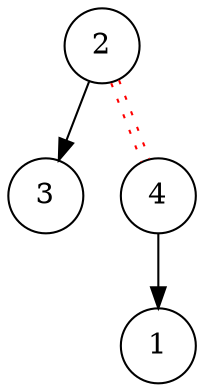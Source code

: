 digraph g {
	graph [bb="0,0,126,324"];
	node [colorscheme=accent8, fillcolor=white, fixedsize=true, label="\N", shape=circle, style=filled ];
	1	[height=0.5, pos="18,306", width=0.5];
	3	[height=0.5, pos="18,204", width=0.5];
	2	[height=0.5, pos="158,306", width=0.5];
	4	[height=0.5, pos="158,204", width=0.5];
	2->4[dir=none color = "red:invis:red" style=dotted]
	4->1;
	2->3;
}
